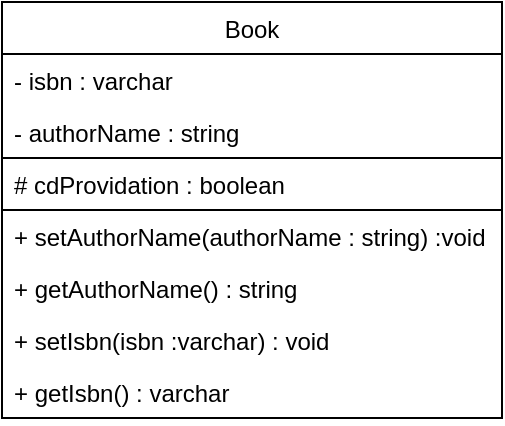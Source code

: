 <mxfile version="13.8.0" type="github">
  <diagram id="C5RBs43oDa-KdzZeNtuy" name="Page-1">
    <mxGraphModel dx="782" dy="380" grid="1" gridSize="10" guides="1" tooltips="1" connect="1" arrows="1" fold="1" page="1" pageScale="1" pageWidth="827" pageHeight="1169" math="0" shadow="0">
      <root>
        <mxCell id="WIyWlLk6GJQsqaUBKTNV-0" />
        <mxCell id="WIyWlLk6GJQsqaUBKTNV-1" parent="WIyWlLk6GJQsqaUBKTNV-0" />
        <mxCell id="dcQFb3ImkI2HwsVAC3ko-0" value="Book" style="swimlane;fontStyle=0;childLayout=stackLayout;horizontal=1;startSize=26;fillColor=none;horizontalStack=0;resizeParent=1;resizeParentMax=0;resizeLast=0;collapsible=1;marginBottom=0;" vertex="1" parent="WIyWlLk6GJQsqaUBKTNV-1">
          <mxGeometry x="320" y="180" width="250" height="208" as="geometry" />
        </mxCell>
        <mxCell id="dcQFb3ImkI2HwsVAC3ko-1" value="- isbn : varchar" style="text;strokeColor=none;fillColor=none;align=left;verticalAlign=top;spacingLeft=4;spacingRight=4;overflow=hidden;rotatable=0;points=[[0,0.5],[1,0.5]];portConstraint=eastwest;" vertex="1" parent="dcQFb3ImkI2HwsVAC3ko-0">
          <mxGeometry y="26" width="250" height="26" as="geometry" />
        </mxCell>
        <mxCell id="dcQFb3ImkI2HwsVAC3ko-3" value="- authorName : string " style="text;strokeColor=none;fillColor=none;align=left;verticalAlign=top;spacingLeft=4;spacingRight=4;overflow=hidden;rotatable=0;points=[[0,0.5],[1,0.5]];portConstraint=eastwest;" vertex="1" parent="dcQFb3ImkI2HwsVAC3ko-0">
          <mxGeometry y="52" width="250" height="26" as="geometry" />
        </mxCell>
        <mxCell id="dcQFb3ImkI2HwsVAC3ko-9" value="# cdProvidation : boolean" style="text;fillColor=none;align=left;verticalAlign=top;spacingLeft=4;spacingRight=4;overflow=hidden;rotatable=0;points=[[0,0.5],[1,0.5]];portConstraint=eastwest;strokeColor=#000000;" vertex="1" parent="dcQFb3ImkI2HwsVAC3ko-0">
          <mxGeometry y="78" width="250" height="26" as="geometry" />
        </mxCell>
        <mxCell id="dcQFb3ImkI2HwsVAC3ko-4" value="+ setAuthorName(authorName : string) :void" style="text;fillColor=none;align=left;verticalAlign=top;spacingLeft=4;spacingRight=4;overflow=hidden;rotatable=0;points=[[0,0.5],[1,0.5]];portConstraint=eastwest;" vertex="1" parent="dcQFb3ImkI2HwsVAC3ko-0">
          <mxGeometry y="104" width="250" height="26" as="geometry" />
        </mxCell>
        <mxCell id="dcQFb3ImkI2HwsVAC3ko-11" value="+ getAuthorName() : string" style="text;strokeColor=none;fillColor=none;align=left;verticalAlign=top;spacingLeft=4;spacingRight=4;overflow=hidden;rotatable=0;points=[[0,0.5],[1,0.5]];portConstraint=eastwest;" vertex="1" parent="dcQFb3ImkI2HwsVAC3ko-0">
          <mxGeometry y="130" width="250" height="26" as="geometry" />
        </mxCell>
        <mxCell id="dcQFb3ImkI2HwsVAC3ko-12" value="+ setIsbn(isbn :varchar) : void" style="text;strokeColor=none;fillColor=none;align=left;verticalAlign=top;spacingLeft=4;spacingRight=4;overflow=hidden;rotatable=0;points=[[0,0.5],[1,0.5]];portConstraint=eastwest;" vertex="1" parent="dcQFb3ImkI2HwsVAC3ko-0">
          <mxGeometry y="156" width="250" height="26" as="geometry" />
        </mxCell>
        <mxCell id="dcQFb3ImkI2HwsVAC3ko-10" value="+ getIsbn() : varchar" style="text;fillColor=none;align=left;verticalAlign=top;spacingLeft=4;spacingRight=4;overflow=hidden;rotatable=0;points=[[0,0.5],[1,0.5]];portConstraint=eastwest;" vertex="1" parent="dcQFb3ImkI2HwsVAC3ko-0">
          <mxGeometry y="182" width="250" height="26" as="geometry" />
        </mxCell>
      </root>
    </mxGraphModel>
  </diagram>
</mxfile>
